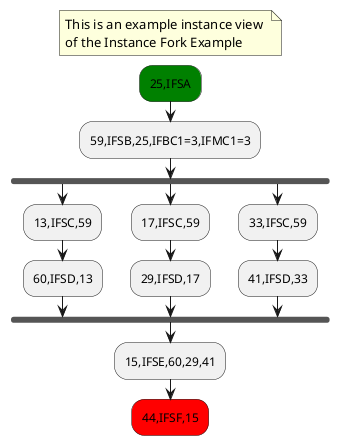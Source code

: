 @startuml
  note
    This is an example instance view 
    of the Instance Fork Example
  end note
  -[hidden]->
  #green:25,IFSA;
  :59,IFSB,25,IFBC1=3,IFMC1=3;
  fork
    :13,IFSC,59;
    :60,IFSD,13;
  fork again  
    :17,IFSC,59;
    :29,IFSD,17;
  fork again
    :33,IFSC,59;
    :41,IFSD,33;  
  end fork 
    :15,IFSE,60,29,41; 
    #red:44,IFSF,15;
    detach
@enduml